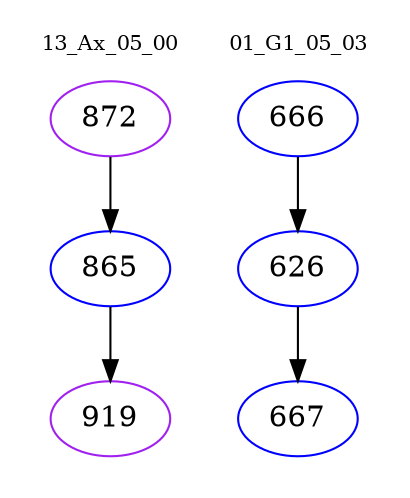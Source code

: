 digraph{
subgraph cluster_0 {
color = white
label = "13_Ax_05_00";
fontsize=10;
T0_872 [label="872", color="purple"]
T0_872 -> T0_865 [color="black"]
T0_865 [label="865", color="blue"]
T0_865 -> T0_919 [color="black"]
T0_919 [label="919", color="purple"]
}
subgraph cluster_1 {
color = white
label = "01_G1_05_03";
fontsize=10;
T1_666 [label="666", color="blue"]
T1_666 -> T1_626 [color="black"]
T1_626 [label="626", color="blue"]
T1_626 -> T1_667 [color="black"]
T1_667 [label="667", color="blue"]
}
}
